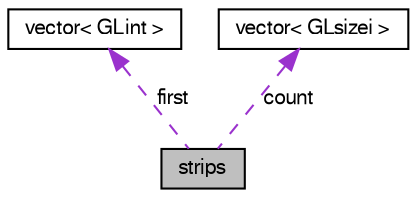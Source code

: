 digraph G
{
  edge [fontname="FreeSans",fontsize="10",labelfontname="FreeSans",labelfontsize="10"];
  node [fontname="FreeSans",fontsize="10",shape=record];
  Node1 [label="strips",height=0.2,width=0.4,color="black", fillcolor="grey75", style="filled" fontcolor="black"];
  Node2 -> Node1 [dir=back,color="darkorchid3",fontsize="10",style="dashed",label="first",fontname="FreeSans"];
  Node2 [label="vector\< GLint \>",height=0.2,width=0.4,color="black", fillcolor="white", style="filled",URL="$structvector.html"];
  Node3 -> Node1 [dir=back,color="darkorchid3",fontsize="10",style="dashed",label="count",fontname="FreeSans"];
  Node3 [label="vector\< GLsizei \>",height=0.2,width=0.4,color="black", fillcolor="white", style="filled",URL="$structvector.html"];
}
